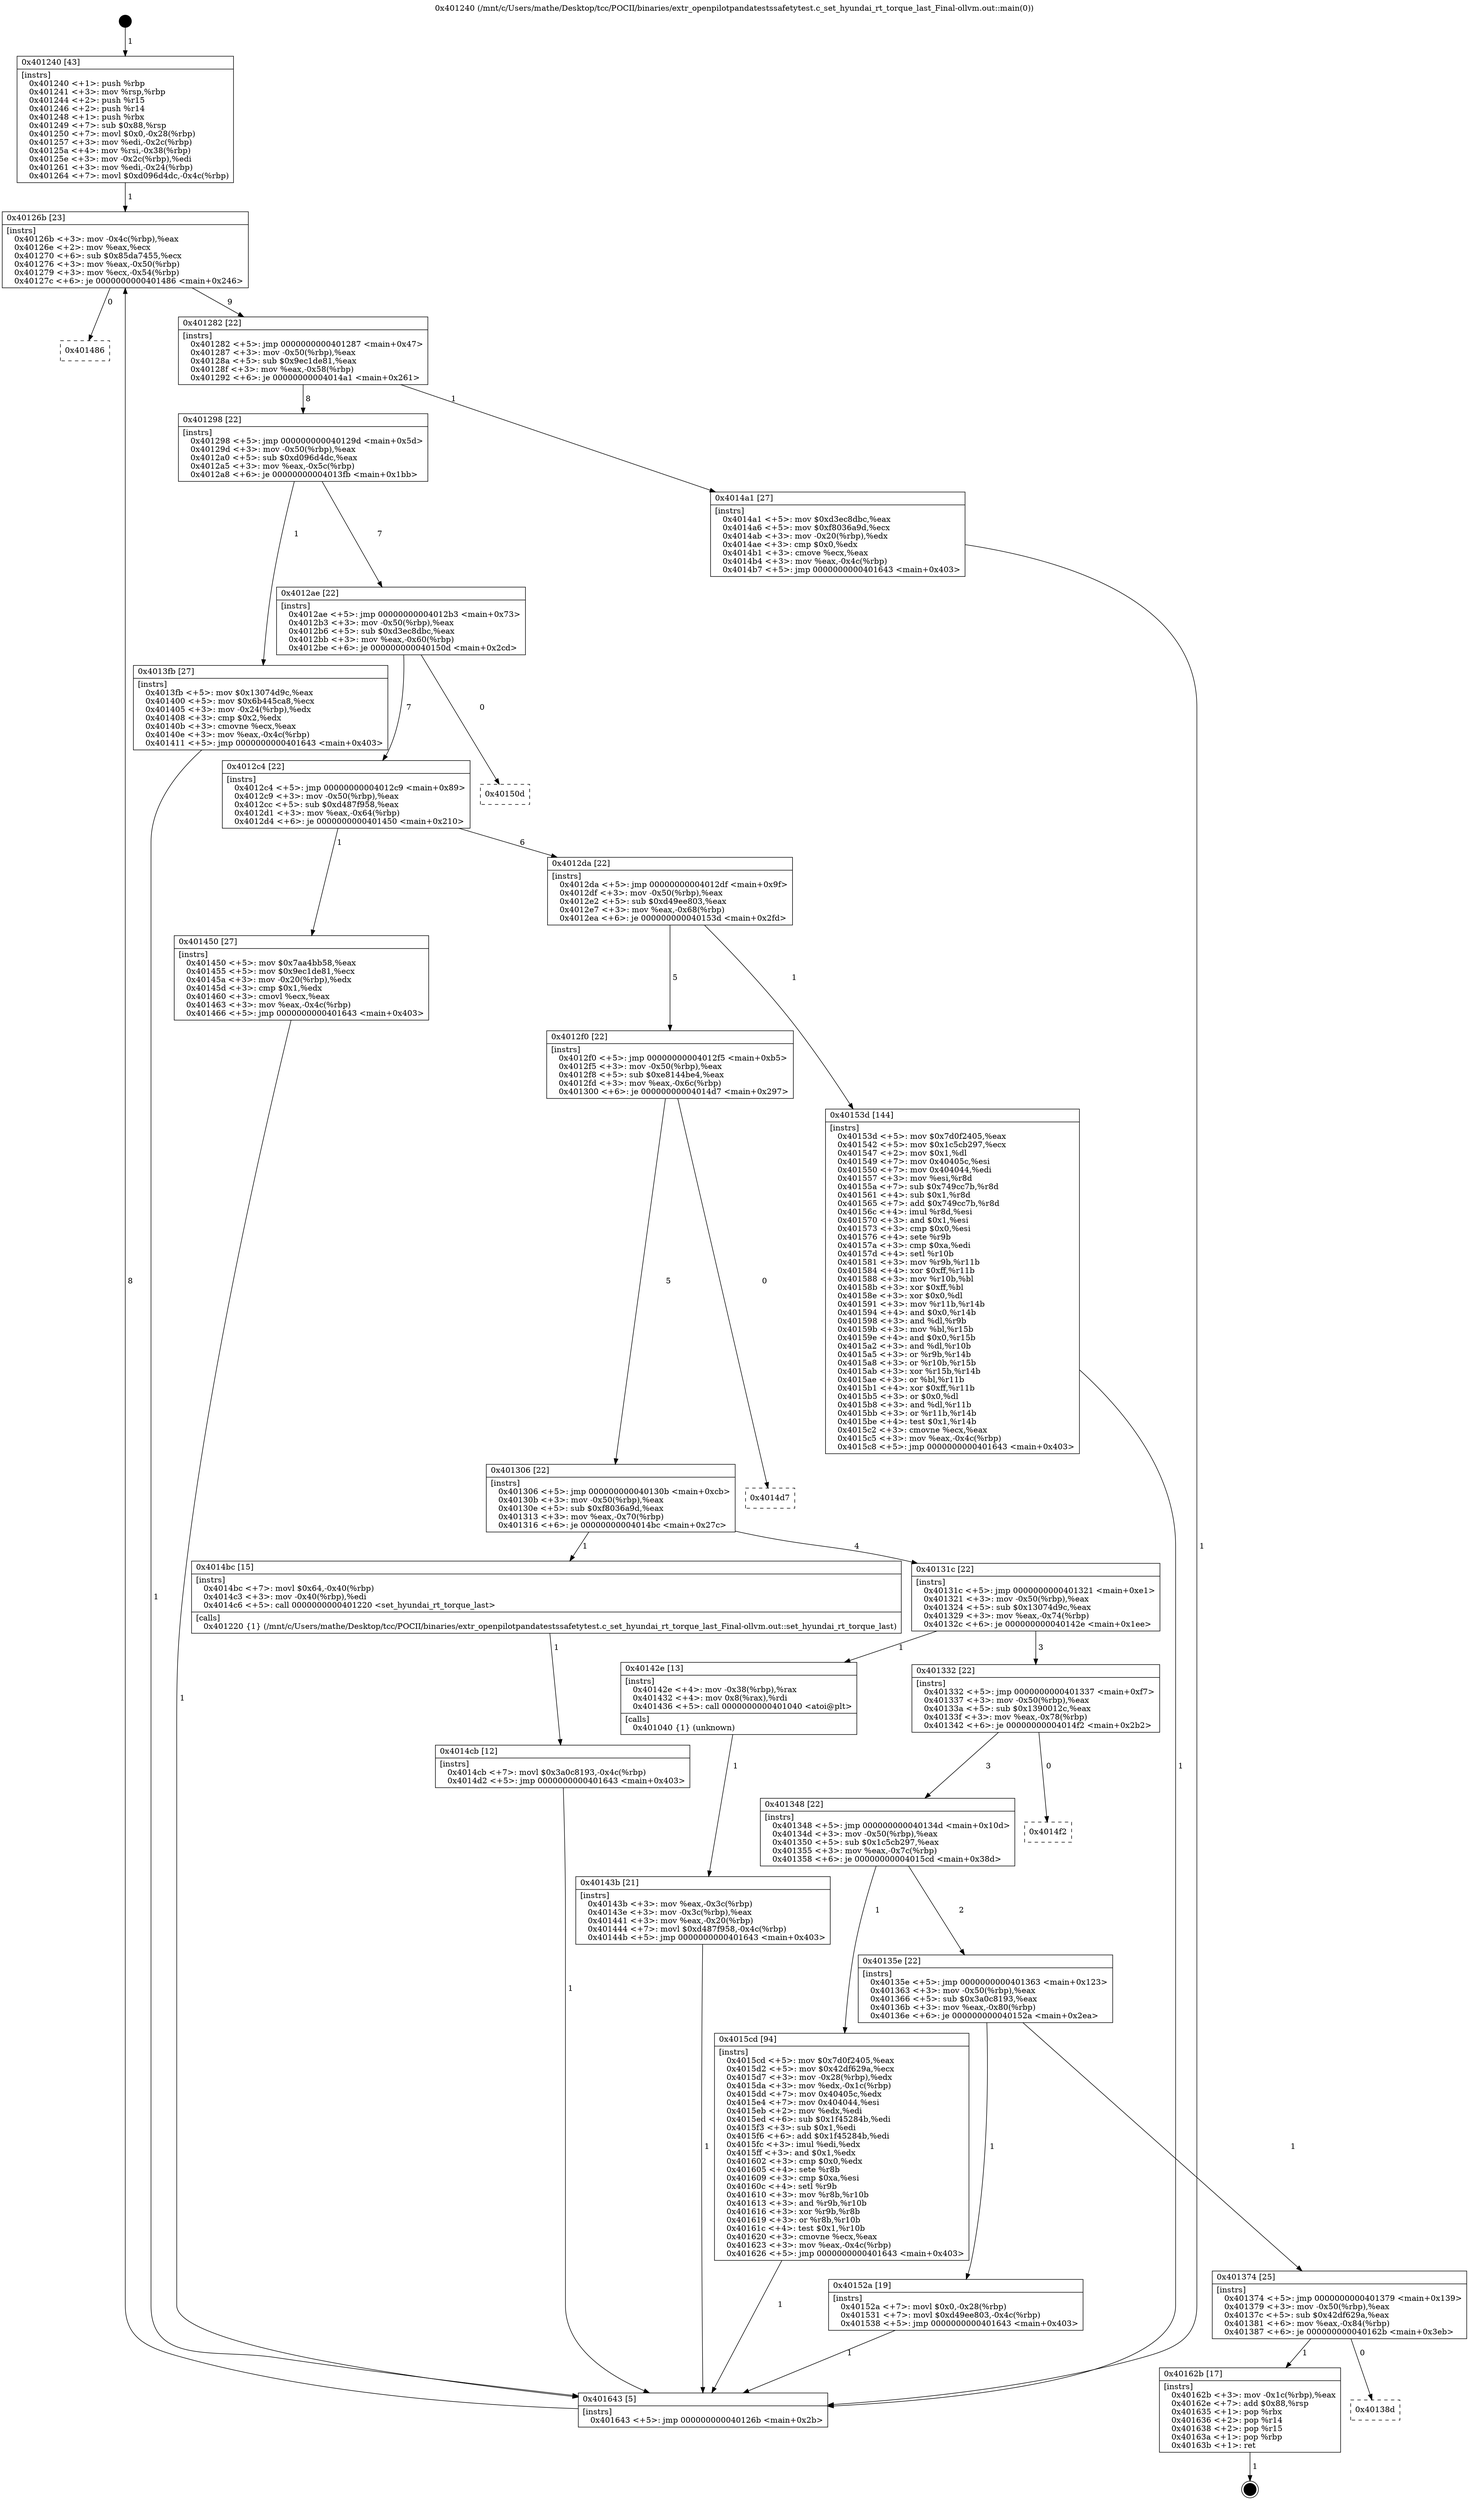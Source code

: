 digraph "0x401240" {
  label = "0x401240 (/mnt/c/Users/mathe/Desktop/tcc/POCII/binaries/extr_openpilotpandatestssafetytest.c_set_hyundai_rt_torque_last_Final-ollvm.out::main(0))"
  labelloc = "t"
  node[shape=record]

  Entry [label="",width=0.3,height=0.3,shape=circle,fillcolor=black,style=filled]
  "0x40126b" [label="{
     0x40126b [23]\l
     | [instrs]\l
     &nbsp;&nbsp;0x40126b \<+3\>: mov -0x4c(%rbp),%eax\l
     &nbsp;&nbsp;0x40126e \<+2\>: mov %eax,%ecx\l
     &nbsp;&nbsp;0x401270 \<+6\>: sub $0x85da7455,%ecx\l
     &nbsp;&nbsp;0x401276 \<+3\>: mov %eax,-0x50(%rbp)\l
     &nbsp;&nbsp;0x401279 \<+3\>: mov %ecx,-0x54(%rbp)\l
     &nbsp;&nbsp;0x40127c \<+6\>: je 0000000000401486 \<main+0x246\>\l
  }"]
  "0x401486" [label="{
     0x401486\l
  }", style=dashed]
  "0x401282" [label="{
     0x401282 [22]\l
     | [instrs]\l
     &nbsp;&nbsp;0x401282 \<+5\>: jmp 0000000000401287 \<main+0x47\>\l
     &nbsp;&nbsp;0x401287 \<+3\>: mov -0x50(%rbp),%eax\l
     &nbsp;&nbsp;0x40128a \<+5\>: sub $0x9ec1de81,%eax\l
     &nbsp;&nbsp;0x40128f \<+3\>: mov %eax,-0x58(%rbp)\l
     &nbsp;&nbsp;0x401292 \<+6\>: je 00000000004014a1 \<main+0x261\>\l
  }"]
  Exit [label="",width=0.3,height=0.3,shape=circle,fillcolor=black,style=filled,peripheries=2]
  "0x4014a1" [label="{
     0x4014a1 [27]\l
     | [instrs]\l
     &nbsp;&nbsp;0x4014a1 \<+5\>: mov $0xd3ec8dbc,%eax\l
     &nbsp;&nbsp;0x4014a6 \<+5\>: mov $0xf8036a9d,%ecx\l
     &nbsp;&nbsp;0x4014ab \<+3\>: mov -0x20(%rbp),%edx\l
     &nbsp;&nbsp;0x4014ae \<+3\>: cmp $0x0,%edx\l
     &nbsp;&nbsp;0x4014b1 \<+3\>: cmove %ecx,%eax\l
     &nbsp;&nbsp;0x4014b4 \<+3\>: mov %eax,-0x4c(%rbp)\l
     &nbsp;&nbsp;0x4014b7 \<+5\>: jmp 0000000000401643 \<main+0x403\>\l
  }"]
  "0x401298" [label="{
     0x401298 [22]\l
     | [instrs]\l
     &nbsp;&nbsp;0x401298 \<+5\>: jmp 000000000040129d \<main+0x5d\>\l
     &nbsp;&nbsp;0x40129d \<+3\>: mov -0x50(%rbp),%eax\l
     &nbsp;&nbsp;0x4012a0 \<+5\>: sub $0xd096d4dc,%eax\l
     &nbsp;&nbsp;0x4012a5 \<+3\>: mov %eax,-0x5c(%rbp)\l
     &nbsp;&nbsp;0x4012a8 \<+6\>: je 00000000004013fb \<main+0x1bb\>\l
  }"]
  "0x40138d" [label="{
     0x40138d\l
  }", style=dashed]
  "0x4013fb" [label="{
     0x4013fb [27]\l
     | [instrs]\l
     &nbsp;&nbsp;0x4013fb \<+5\>: mov $0x13074d9c,%eax\l
     &nbsp;&nbsp;0x401400 \<+5\>: mov $0x6b445ca8,%ecx\l
     &nbsp;&nbsp;0x401405 \<+3\>: mov -0x24(%rbp),%edx\l
     &nbsp;&nbsp;0x401408 \<+3\>: cmp $0x2,%edx\l
     &nbsp;&nbsp;0x40140b \<+3\>: cmovne %ecx,%eax\l
     &nbsp;&nbsp;0x40140e \<+3\>: mov %eax,-0x4c(%rbp)\l
     &nbsp;&nbsp;0x401411 \<+5\>: jmp 0000000000401643 \<main+0x403\>\l
  }"]
  "0x4012ae" [label="{
     0x4012ae [22]\l
     | [instrs]\l
     &nbsp;&nbsp;0x4012ae \<+5\>: jmp 00000000004012b3 \<main+0x73\>\l
     &nbsp;&nbsp;0x4012b3 \<+3\>: mov -0x50(%rbp),%eax\l
     &nbsp;&nbsp;0x4012b6 \<+5\>: sub $0xd3ec8dbc,%eax\l
     &nbsp;&nbsp;0x4012bb \<+3\>: mov %eax,-0x60(%rbp)\l
     &nbsp;&nbsp;0x4012be \<+6\>: je 000000000040150d \<main+0x2cd\>\l
  }"]
  "0x401643" [label="{
     0x401643 [5]\l
     | [instrs]\l
     &nbsp;&nbsp;0x401643 \<+5\>: jmp 000000000040126b \<main+0x2b\>\l
  }"]
  "0x401240" [label="{
     0x401240 [43]\l
     | [instrs]\l
     &nbsp;&nbsp;0x401240 \<+1\>: push %rbp\l
     &nbsp;&nbsp;0x401241 \<+3\>: mov %rsp,%rbp\l
     &nbsp;&nbsp;0x401244 \<+2\>: push %r15\l
     &nbsp;&nbsp;0x401246 \<+2\>: push %r14\l
     &nbsp;&nbsp;0x401248 \<+1\>: push %rbx\l
     &nbsp;&nbsp;0x401249 \<+7\>: sub $0x88,%rsp\l
     &nbsp;&nbsp;0x401250 \<+7\>: movl $0x0,-0x28(%rbp)\l
     &nbsp;&nbsp;0x401257 \<+3\>: mov %edi,-0x2c(%rbp)\l
     &nbsp;&nbsp;0x40125a \<+4\>: mov %rsi,-0x38(%rbp)\l
     &nbsp;&nbsp;0x40125e \<+3\>: mov -0x2c(%rbp),%edi\l
     &nbsp;&nbsp;0x401261 \<+3\>: mov %edi,-0x24(%rbp)\l
     &nbsp;&nbsp;0x401264 \<+7\>: movl $0xd096d4dc,-0x4c(%rbp)\l
  }"]
  "0x40162b" [label="{
     0x40162b [17]\l
     | [instrs]\l
     &nbsp;&nbsp;0x40162b \<+3\>: mov -0x1c(%rbp),%eax\l
     &nbsp;&nbsp;0x40162e \<+7\>: add $0x88,%rsp\l
     &nbsp;&nbsp;0x401635 \<+1\>: pop %rbx\l
     &nbsp;&nbsp;0x401636 \<+2\>: pop %r14\l
     &nbsp;&nbsp;0x401638 \<+2\>: pop %r15\l
     &nbsp;&nbsp;0x40163a \<+1\>: pop %rbp\l
     &nbsp;&nbsp;0x40163b \<+1\>: ret\l
  }"]
  "0x40150d" [label="{
     0x40150d\l
  }", style=dashed]
  "0x4012c4" [label="{
     0x4012c4 [22]\l
     | [instrs]\l
     &nbsp;&nbsp;0x4012c4 \<+5\>: jmp 00000000004012c9 \<main+0x89\>\l
     &nbsp;&nbsp;0x4012c9 \<+3\>: mov -0x50(%rbp),%eax\l
     &nbsp;&nbsp;0x4012cc \<+5\>: sub $0xd487f958,%eax\l
     &nbsp;&nbsp;0x4012d1 \<+3\>: mov %eax,-0x64(%rbp)\l
     &nbsp;&nbsp;0x4012d4 \<+6\>: je 0000000000401450 \<main+0x210\>\l
  }"]
  "0x401374" [label="{
     0x401374 [25]\l
     | [instrs]\l
     &nbsp;&nbsp;0x401374 \<+5\>: jmp 0000000000401379 \<main+0x139\>\l
     &nbsp;&nbsp;0x401379 \<+3\>: mov -0x50(%rbp),%eax\l
     &nbsp;&nbsp;0x40137c \<+5\>: sub $0x42df629a,%eax\l
     &nbsp;&nbsp;0x401381 \<+6\>: mov %eax,-0x84(%rbp)\l
     &nbsp;&nbsp;0x401387 \<+6\>: je 000000000040162b \<main+0x3eb\>\l
  }"]
  "0x401450" [label="{
     0x401450 [27]\l
     | [instrs]\l
     &nbsp;&nbsp;0x401450 \<+5\>: mov $0x7aa4bb58,%eax\l
     &nbsp;&nbsp;0x401455 \<+5\>: mov $0x9ec1de81,%ecx\l
     &nbsp;&nbsp;0x40145a \<+3\>: mov -0x20(%rbp),%edx\l
     &nbsp;&nbsp;0x40145d \<+3\>: cmp $0x1,%edx\l
     &nbsp;&nbsp;0x401460 \<+3\>: cmovl %ecx,%eax\l
     &nbsp;&nbsp;0x401463 \<+3\>: mov %eax,-0x4c(%rbp)\l
     &nbsp;&nbsp;0x401466 \<+5\>: jmp 0000000000401643 \<main+0x403\>\l
  }"]
  "0x4012da" [label="{
     0x4012da [22]\l
     | [instrs]\l
     &nbsp;&nbsp;0x4012da \<+5\>: jmp 00000000004012df \<main+0x9f\>\l
     &nbsp;&nbsp;0x4012df \<+3\>: mov -0x50(%rbp),%eax\l
     &nbsp;&nbsp;0x4012e2 \<+5\>: sub $0xd49ee803,%eax\l
     &nbsp;&nbsp;0x4012e7 \<+3\>: mov %eax,-0x68(%rbp)\l
     &nbsp;&nbsp;0x4012ea \<+6\>: je 000000000040153d \<main+0x2fd\>\l
  }"]
  "0x40152a" [label="{
     0x40152a [19]\l
     | [instrs]\l
     &nbsp;&nbsp;0x40152a \<+7\>: movl $0x0,-0x28(%rbp)\l
     &nbsp;&nbsp;0x401531 \<+7\>: movl $0xd49ee803,-0x4c(%rbp)\l
     &nbsp;&nbsp;0x401538 \<+5\>: jmp 0000000000401643 \<main+0x403\>\l
  }"]
  "0x40153d" [label="{
     0x40153d [144]\l
     | [instrs]\l
     &nbsp;&nbsp;0x40153d \<+5\>: mov $0x7d0f2405,%eax\l
     &nbsp;&nbsp;0x401542 \<+5\>: mov $0x1c5cb297,%ecx\l
     &nbsp;&nbsp;0x401547 \<+2\>: mov $0x1,%dl\l
     &nbsp;&nbsp;0x401549 \<+7\>: mov 0x40405c,%esi\l
     &nbsp;&nbsp;0x401550 \<+7\>: mov 0x404044,%edi\l
     &nbsp;&nbsp;0x401557 \<+3\>: mov %esi,%r8d\l
     &nbsp;&nbsp;0x40155a \<+7\>: sub $0x749cc7b,%r8d\l
     &nbsp;&nbsp;0x401561 \<+4\>: sub $0x1,%r8d\l
     &nbsp;&nbsp;0x401565 \<+7\>: add $0x749cc7b,%r8d\l
     &nbsp;&nbsp;0x40156c \<+4\>: imul %r8d,%esi\l
     &nbsp;&nbsp;0x401570 \<+3\>: and $0x1,%esi\l
     &nbsp;&nbsp;0x401573 \<+3\>: cmp $0x0,%esi\l
     &nbsp;&nbsp;0x401576 \<+4\>: sete %r9b\l
     &nbsp;&nbsp;0x40157a \<+3\>: cmp $0xa,%edi\l
     &nbsp;&nbsp;0x40157d \<+4\>: setl %r10b\l
     &nbsp;&nbsp;0x401581 \<+3\>: mov %r9b,%r11b\l
     &nbsp;&nbsp;0x401584 \<+4\>: xor $0xff,%r11b\l
     &nbsp;&nbsp;0x401588 \<+3\>: mov %r10b,%bl\l
     &nbsp;&nbsp;0x40158b \<+3\>: xor $0xff,%bl\l
     &nbsp;&nbsp;0x40158e \<+3\>: xor $0x0,%dl\l
     &nbsp;&nbsp;0x401591 \<+3\>: mov %r11b,%r14b\l
     &nbsp;&nbsp;0x401594 \<+4\>: and $0x0,%r14b\l
     &nbsp;&nbsp;0x401598 \<+3\>: and %dl,%r9b\l
     &nbsp;&nbsp;0x40159b \<+3\>: mov %bl,%r15b\l
     &nbsp;&nbsp;0x40159e \<+4\>: and $0x0,%r15b\l
     &nbsp;&nbsp;0x4015a2 \<+3\>: and %dl,%r10b\l
     &nbsp;&nbsp;0x4015a5 \<+3\>: or %r9b,%r14b\l
     &nbsp;&nbsp;0x4015a8 \<+3\>: or %r10b,%r15b\l
     &nbsp;&nbsp;0x4015ab \<+3\>: xor %r15b,%r14b\l
     &nbsp;&nbsp;0x4015ae \<+3\>: or %bl,%r11b\l
     &nbsp;&nbsp;0x4015b1 \<+4\>: xor $0xff,%r11b\l
     &nbsp;&nbsp;0x4015b5 \<+3\>: or $0x0,%dl\l
     &nbsp;&nbsp;0x4015b8 \<+3\>: and %dl,%r11b\l
     &nbsp;&nbsp;0x4015bb \<+3\>: or %r11b,%r14b\l
     &nbsp;&nbsp;0x4015be \<+4\>: test $0x1,%r14b\l
     &nbsp;&nbsp;0x4015c2 \<+3\>: cmovne %ecx,%eax\l
     &nbsp;&nbsp;0x4015c5 \<+3\>: mov %eax,-0x4c(%rbp)\l
     &nbsp;&nbsp;0x4015c8 \<+5\>: jmp 0000000000401643 \<main+0x403\>\l
  }"]
  "0x4012f0" [label="{
     0x4012f0 [22]\l
     | [instrs]\l
     &nbsp;&nbsp;0x4012f0 \<+5\>: jmp 00000000004012f5 \<main+0xb5\>\l
     &nbsp;&nbsp;0x4012f5 \<+3\>: mov -0x50(%rbp),%eax\l
     &nbsp;&nbsp;0x4012f8 \<+5\>: sub $0xe8144be4,%eax\l
     &nbsp;&nbsp;0x4012fd \<+3\>: mov %eax,-0x6c(%rbp)\l
     &nbsp;&nbsp;0x401300 \<+6\>: je 00000000004014d7 \<main+0x297\>\l
  }"]
  "0x40135e" [label="{
     0x40135e [22]\l
     | [instrs]\l
     &nbsp;&nbsp;0x40135e \<+5\>: jmp 0000000000401363 \<main+0x123\>\l
     &nbsp;&nbsp;0x401363 \<+3\>: mov -0x50(%rbp),%eax\l
     &nbsp;&nbsp;0x401366 \<+5\>: sub $0x3a0c8193,%eax\l
     &nbsp;&nbsp;0x40136b \<+3\>: mov %eax,-0x80(%rbp)\l
     &nbsp;&nbsp;0x40136e \<+6\>: je 000000000040152a \<main+0x2ea\>\l
  }"]
  "0x4014d7" [label="{
     0x4014d7\l
  }", style=dashed]
  "0x401306" [label="{
     0x401306 [22]\l
     | [instrs]\l
     &nbsp;&nbsp;0x401306 \<+5\>: jmp 000000000040130b \<main+0xcb\>\l
     &nbsp;&nbsp;0x40130b \<+3\>: mov -0x50(%rbp),%eax\l
     &nbsp;&nbsp;0x40130e \<+5\>: sub $0xf8036a9d,%eax\l
     &nbsp;&nbsp;0x401313 \<+3\>: mov %eax,-0x70(%rbp)\l
     &nbsp;&nbsp;0x401316 \<+6\>: je 00000000004014bc \<main+0x27c\>\l
  }"]
  "0x4015cd" [label="{
     0x4015cd [94]\l
     | [instrs]\l
     &nbsp;&nbsp;0x4015cd \<+5\>: mov $0x7d0f2405,%eax\l
     &nbsp;&nbsp;0x4015d2 \<+5\>: mov $0x42df629a,%ecx\l
     &nbsp;&nbsp;0x4015d7 \<+3\>: mov -0x28(%rbp),%edx\l
     &nbsp;&nbsp;0x4015da \<+3\>: mov %edx,-0x1c(%rbp)\l
     &nbsp;&nbsp;0x4015dd \<+7\>: mov 0x40405c,%edx\l
     &nbsp;&nbsp;0x4015e4 \<+7\>: mov 0x404044,%esi\l
     &nbsp;&nbsp;0x4015eb \<+2\>: mov %edx,%edi\l
     &nbsp;&nbsp;0x4015ed \<+6\>: sub $0x1f45284b,%edi\l
     &nbsp;&nbsp;0x4015f3 \<+3\>: sub $0x1,%edi\l
     &nbsp;&nbsp;0x4015f6 \<+6\>: add $0x1f45284b,%edi\l
     &nbsp;&nbsp;0x4015fc \<+3\>: imul %edi,%edx\l
     &nbsp;&nbsp;0x4015ff \<+3\>: and $0x1,%edx\l
     &nbsp;&nbsp;0x401602 \<+3\>: cmp $0x0,%edx\l
     &nbsp;&nbsp;0x401605 \<+4\>: sete %r8b\l
     &nbsp;&nbsp;0x401609 \<+3\>: cmp $0xa,%esi\l
     &nbsp;&nbsp;0x40160c \<+4\>: setl %r9b\l
     &nbsp;&nbsp;0x401610 \<+3\>: mov %r8b,%r10b\l
     &nbsp;&nbsp;0x401613 \<+3\>: and %r9b,%r10b\l
     &nbsp;&nbsp;0x401616 \<+3\>: xor %r9b,%r8b\l
     &nbsp;&nbsp;0x401619 \<+3\>: or %r8b,%r10b\l
     &nbsp;&nbsp;0x40161c \<+4\>: test $0x1,%r10b\l
     &nbsp;&nbsp;0x401620 \<+3\>: cmovne %ecx,%eax\l
     &nbsp;&nbsp;0x401623 \<+3\>: mov %eax,-0x4c(%rbp)\l
     &nbsp;&nbsp;0x401626 \<+5\>: jmp 0000000000401643 \<main+0x403\>\l
  }"]
  "0x4014bc" [label="{
     0x4014bc [15]\l
     | [instrs]\l
     &nbsp;&nbsp;0x4014bc \<+7\>: movl $0x64,-0x40(%rbp)\l
     &nbsp;&nbsp;0x4014c3 \<+3\>: mov -0x40(%rbp),%edi\l
     &nbsp;&nbsp;0x4014c6 \<+5\>: call 0000000000401220 \<set_hyundai_rt_torque_last\>\l
     | [calls]\l
     &nbsp;&nbsp;0x401220 \{1\} (/mnt/c/Users/mathe/Desktop/tcc/POCII/binaries/extr_openpilotpandatestssafetytest.c_set_hyundai_rt_torque_last_Final-ollvm.out::set_hyundai_rt_torque_last)\l
  }"]
  "0x40131c" [label="{
     0x40131c [22]\l
     | [instrs]\l
     &nbsp;&nbsp;0x40131c \<+5\>: jmp 0000000000401321 \<main+0xe1\>\l
     &nbsp;&nbsp;0x401321 \<+3\>: mov -0x50(%rbp),%eax\l
     &nbsp;&nbsp;0x401324 \<+5\>: sub $0x13074d9c,%eax\l
     &nbsp;&nbsp;0x401329 \<+3\>: mov %eax,-0x74(%rbp)\l
     &nbsp;&nbsp;0x40132c \<+6\>: je 000000000040142e \<main+0x1ee\>\l
  }"]
  "0x401348" [label="{
     0x401348 [22]\l
     | [instrs]\l
     &nbsp;&nbsp;0x401348 \<+5\>: jmp 000000000040134d \<main+0x10d\>\l
     &nbsp;&nbsp;0x40134d \<+3\>: mov -0x50(%rbp),%eax\l
     &nbsp;&nbsp;0x401350 \<+5\>: sub $0x1c5cb297,%eax\l
     &nbsp;&nbsp;0x401355 \<+3\>: mov %eax,-0x7c(%rbp)\l
     &nbsp;&nbsp;0x401358 \<+6\>: je 00000000004015cd \<main+0x38d\>\l
  }"]
  "0x40142e" [label="{
     0x40142e [13]\l
     | [instrs]\l
     &nbsp;&nbsp;0x40142e \<+4\>: mov -0x38(%rbp),%rax\l
     &nbsp;&nbsp;0x401432 \<+4\>: mov 0x8(%rax),%rdi\l
     &nbsp;&nbsp;0x401436 \<+5\>: call 0000000000401040 \<atoi@plt\>\l
     | [calls]\l
     &nbsp;&nbsp;0x401040 \{1\} (unknown)\l
  }"]
  "0x401332" [label="{
     0x401332 [22]\l
     | [instrs]\l
     &nbsp;&nbsp;0x401332 \<+5\>: jmp 0000000000401337 \<main+0xf7\>\l
     &nbsp;&nbsp;0x401337 \<+3\>: mov -0x50(%rbp),%eax\l
     &nbsp;&nbsp;0x40133a \<+5\>: sub $0x1390012c,%eax\l
     &nbsp;&nbsp;0x40133f \<+3\>: mov %eax,-0x78(%rbp)\l
     &nbsp;&nbsp;0x401342 \<+6\>: je 00000000004014f2 \<main+0x2b2\>\l
  }"]
  "0x40143b" [label="{
     0x40143b [21]\l
     | [instrs]\l
     &nbsp;&nbsp;0x40143b \<+3\>: mov %eax,-0x3c(%rbp)\l
     &nbsp;&nbsp;0x40143e \<+3\>: mov -0x3c(%rbp),%eax\l
     &nbsp;&nbsp;0x401441 \<+3\>: mov %eax,-0x20(%rbp)\l
     &nbsp;&nbsp;0x401444 \<+7\>: movl $0xd487f958,-0x4c(%rbp)\l
     &nbsp;&nbsp;0x40144b \<+5\>: jmp 0000000000401643 \<main+0x403\>\l
  }"]
  "0x4014cb" [label="{
     0x4014cb [12]\l
     | [instrs]\l
     &nbsp;&nbsp;0x4014cb \<+7\>: movl $0x3a0c8193,-0x4c(%rbp)\l
     &nbsp;&nbsp;0x4014d2 \<+5\>: jmp 0000000000401643 \<main+0x403\>\l
  }"]
  "0x4014f2" [label="{
     0x4014f2\l
  }", style=dashed]
  Entry -> "0x401240" [label=" 1"]
  "0x40126b" -> "0x401486" [label=" 0"]
  "0x40126b" -> "0x401282" [label=" 9"]
  "0x40162b" -> Exit [label=" 1"]
  "0x401282" -> "0x4014a1" [label=" 1"]
  "0x401282" -> "0x401298" [label=" 8"]
  "0x401374" -> "0x40138d" [label=" 0"]
  "0x401298" -> "0x4013fb" [label=" 1"]
  "0x401298" -> "0x4012ae" [label=" 7"]
  "0x4013fb" -> "0x401643" [label=" 1"]
  "0x401240" -> "0x40126b" [label=" 1"]
  "0x401643" -> "0x40126b" [label=" 8"]
  "0x401374" -> "0x40162b" [label=" 1"]
  "0x4012ae" -> "0x40150d" [label=" 0"]
  "0x4012ae" -> "0x4012c4" [label=" 7"]
  "0x4015cd" -> "0x401643" [label=" 1"]
  "0x4012c4" -> "0x401450" [label=" 1"]
  "0x4012c4" -> "0x4012da" [label=" 6"]
  "0x40153d" -> "0x401643" [label=" 1"]
  "0x4012da" -> "0x40153d" [label=" 1"]
  "0x4012da" -> "0x4012f0" [label=" 5"]
  "0x40152a" -> "0x401643" [label=" 1"]
  "0x4012f0" -> "0x4014d7" [label=" 0"]
  "0x4012f0" -> "0x401306" [label=" 5"]
  "0x40135e" -> "0x40152a" [label=" 1"]
  "0x401306" -> "0x4014bc" [label=" 1"]
  "0x401306" -> "0x40131c" [label=" 4"]
  "0x40135e" -> "0x401374" [label=" 1"]
  "0x40131c" -> "0x40142e" [label=" 1"]
  "0x40131c" -> "0x401332" [label=" 3"]
  "0x40142e" -> "0x40143b" [label=" 1"]
  "0x40143b" -> "0x401643" [label=" 1"]
  "0x401450" -> "0x401643" [label=" 1"]
  "0x4014a1" -> "0x401643" [label=" 1"]
  "0x4014bc" -> "0x4014cb" [label=" 1"]
  "0x4014cb" -> "0x401643" [label=" 1"]
  "0x401348" -> "0x4015cd" [label=" 1"]
  "0x401332" -> "0x4014f2" [label=" 0"]
  "0x401332" -> "0x401348" [label=" 3"]
  "0x401348" -> "0x40135e" [label=" 2"]
}
